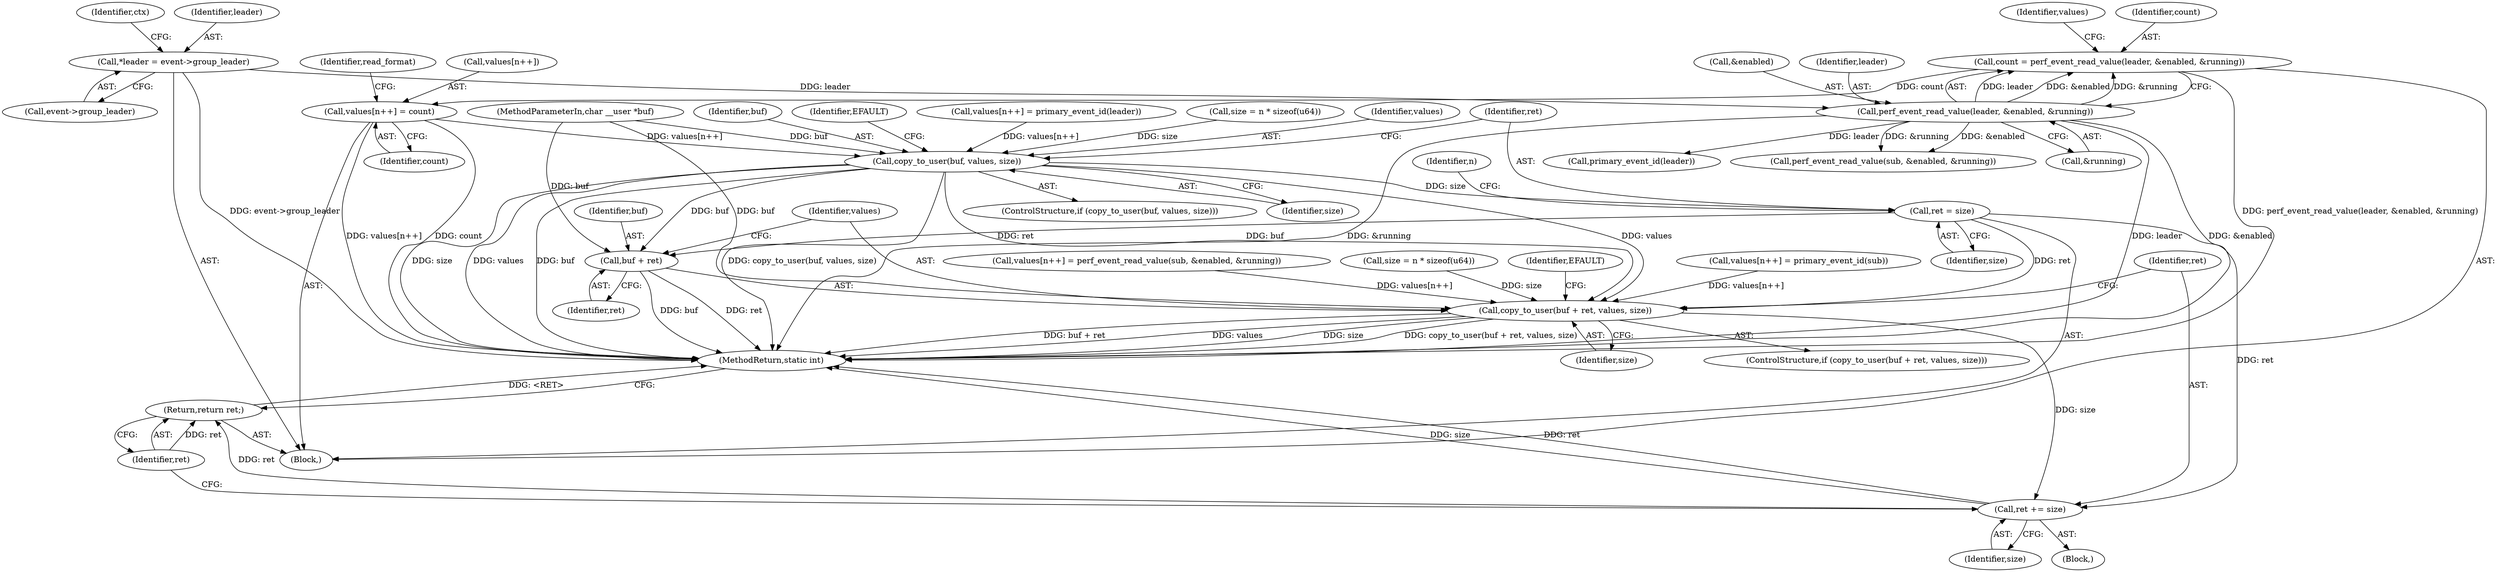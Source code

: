 digraph "0_linux_f63a8daa5812afef4f06c962351687e1ff9ccb2b_4@API" {
"1000136" [label="(Call,count = perf_event_read_value(leader, &enabled, &running))"];
"1000138" [label="(Call,perf_event_read_value(leader, &enabled, &running))"];
"1000106" [label="(Call,*leader = event->group_leader)"];
"1000174" [label="(Call,values[n++] = count)"];
"1000198" [label="(Call,copy_to_user(buf, values, size))"];
"1000205" [label="(Call,ret = size)"];
"1000241" [label="(Call,copy_to_user(buf + ret, values, size))"];
"1000251" [label="(Call,ret += size)"];
"1000254" [label="(Return,return ret;)"];
"1000242" [label="(Call,buf + ret)"];
"1000256" [label="(MethodReturn,static int)"];
"1000146" [label="(Identifier,values)"];
"1000242" [label="(Call,buf + ret)"];
"1000241" [label="(Call,copy_to_user(buf + ret, values, size))"];
"1000142" [label="(Call,&running)"];
"1000140" [label="(Call,&enabled)"];
"1000240" [label="(ControlStructure,if (copy_to_user(buf + ret, values, size)))"];
"1000212" [label="(Call,values[n++] = perf_event_read_value(sub, &enabled, &running))"];
"1000189" [label="(Call,primary_event_id(leader))"];
"1000137" [label="(Identifier,count)"];
"1000234" [label="(Call,size = n * sizeof(u64))"];
"1000244" [label="(Identifier,ret)"];
"1000199" [label="(Identifier,buf)"];
"1000175" [label="(Call,values[n++])"];
"1000206" [label="(Identifier,ret)"];
"1000197" [label="(ControlStructure,if (copy_to_user(buf, values, size)))"];
"1000245" [label="(Identifier,values)"];
"1000204" [label="(Identifier,EFAULT)"];
"1000250" [label="(Identifier,EFAULT)"];
"1000136" [label="(Call,count = perf_event_read_value(leader, &enabled, &running))"];
"1000114" [label="(Identifier,ctx)"];
"1000243" [label="(Identifier,buf)"];
"1000253" [label="(Identifier,size)"];
"1000198" [label="(Call,copy_to_user(buf, values, size))"];
"1000184" [label="(Call,values[n++] = primary_event_id(leader))"];
"1000138" [label="(Call,perf_event_read_value(leader, &enabled, &running))"];
"1000252" [label="(Identifier,ret)"];
"1000108" [label="(Call,event->group_leader)"];
"1000255" [label="(Identifier,ret)"];
"1000174" [label="(Call,values[n++] = count)"];
"1000227" [label="(Call,values[n++] = primary_event_id(sub))"];
"1000208" [label="(Block,)"];
"1000254" [label="(Return,return ret;)"];
"1000106" [label="(Call,*leader = event->group_leader)"];
"1000191" [label="(Call,size = n * sizeof(u64))"];
"1000207" [label="(Identifier,size)"];
"1000251" [label="(Call,ret += size)"];
"1000179" [label="(Identifier,count)"];
"1000246" [label="(Identifier,size)"];
"1000205" [label="(Call,ret = size)"];
"1000107" [label="(Identifier,leader)"];
"1000104" [label="(Block,)"];
"1000201" [label="(Identifier,size)"];
"1000139" [label="(Identifier,leader)"];
"1000200" [label="(Identifier,values)"];
"1000103" [label="(MethodParameterIn,char __user *buf)"];
"1000210" [label="(Identifier,n)"];
"1000217" [label="(Call,perf_event_read_value(sub, &enabled, &running))"];
"1000182" [label="(Identifier,read_format)"];
"1000136" -> "1000104"  [label="AST: "];
"1000136" -> "1000138"  [label="CFG: "];
"1000137" -> "1000136"  [label="AST: "];
"1000138" -> "1000136"  [label="AST: "];
"1000146" -> "1000136"  [label="CFG: "];
"1000136" -> "1000256"  [label="DDG: perf_event_read_value(leader, &enabled, &running)"];
"1000138" -> "1000136"  [label="DDG: leader"];
"1000138" -> "1000136"  [label="DDG: &enabled"];
"1000138" -> "1000136"  [label="DDG: &running"];
"1000136" -> "1000174"  [label="DDG: count"];
"1000138" -> "1000142"  [label="CFG: "];
"1000139" -> "1000138"  [label="AST: "];
"1000140" -> "1000138"  [label="AST: "];
"1000142" -> "1000138"  [label="AST: "];
"1000138" -> "1000256"  [label="DDG: &running"];
"1000138" -> "1000256"  [label="DDG: leader"];
"1000138" -> "1000256"  [label="DDG: &enabled"];
"1000106" -> "1000138"  [label="DDG: leader"];
"1000138" -> "1000189"  [label="DDG: leader"];
"1000138" -> "1000217"  [label="DDG: &enabled"];
"1000138" -> "1000217"  [label="DDG: &running"];
"1000106" -> "1000104"  [label="AST: "];
"1000106" -> "1000108"  [label="CFG: "];
"1000107" -> "1000106"  [label="AST: "];
"1000108" -> "1000106"  [label="AST: "];
"1000114" -> "1000106"  [label="CFG: "];
"1000106" -> "1000256"  [label="DDG: event->group_leader"];
"1000174" -> "1000104"  [label="AST: "];
"1000174" -> "1000179"  [label="CFG: "];
"1000175" -> "1000174"  [label="AST: "];
"1000179" -> "1000174"  [label="AST: "];
"1000182" -> "1000174"  [label="CFG: "];
"1000174" -> "1000256"  [label="DDG: count"];
"1000174" -> "1000256"  [label="DDG: values[n++]"];
"1000174" -> "1000198"  [label="DDG: values[n++]"];
"1000198" -> "1000197"  [label="AST: "];
"1000198" -> "1000201"  [label="CFG: "];
"1000199" -> "1000198"  [label="AST: "];
"1000200" -> "1000198"  [label="AST: "];
"1000201" -> "1000198"  [label="AST: "];
"1000204" -> "1000198"  [label="CFG: "];
"1000206" -> "1000198"  [label="CFG: "];
"1000198" -> "1000256"  [label="DDG: size"];
"1000198" -> "1000256"  [label="DDG: values"];
"1000198" -> "1000256"  [label="DDG: buf"];
"1000198" -> "1000256"  [label="DDG: copy_to_user(buf, values, size)"];
"1000103" -> "1000198"  [label="DDG: buf"];
"1000184" -> "1000198"  [label="DDG: values[n++]"];
"1000191" -> "1000198"  [label="DDG: size"];
"1000198" -> "1000205"  [label="DDG: size"];
"1000198" -> "1000241"  [label="DDG: buf"];
"1000198" -> "1000241"  [label="DDG: values"];
"1000198" -> "1000242"  [label="DDG: buf"];
"1000205" -> "1000104"  [label="AST: "];
"1000205" -> "1000207"  [label="CFG: "];
"1000206" -> "1000205"  [label="AST: "];
"1000207" -> "1000205"  [label="AST: "];
"1000210" -> "1000205"  [label="CFG: "];
"1000205" -> "1000241"  [label="DDG: ret"];
"1000205" -> "1000242"  [label="DDG: ret"];
"1000205" -> "1000251"  [label="DDG: ret"];
"1000241" -> "1000240"  [label="AST: "];
"1000241" -> "1000246"  [label="CFG: "];
"1000242" -> "1000241"  [label="AST: "];
"1000245" -> "1000241"  [label="AST: "];
"1000246" -> "1000241"  [label="AST: "];
"1000250" -> "1000241"  [label="CFG: "];
"1000252" -> "1000241"  [label="CFG: "];
"1000241" -> "1000256"  [label="DDG: buf + ret"];
"1000241" -> "1000256"  [label="DDG: values"];
"1000241" -> "1000256"  [label="DDG: size"];
"1000241" -> "1000256"  [label="DDG: copy_to_user(buf + ret, values, size)"];
"1000103" -> "1000241"  [label="DDG: buf"];
"1000227" -> "1000241"  [label="DDG: values[n++]"];
"1000212" -> "1000241"  [label="DDG: values[n++]"];
"1000234" -> "1000241"  [label="DDG: size"];
"1000241" -> "1000251"  [label="DDG: size"];
"1000251" -> "1000208"  [label="AST: "];
"1000251" -> "1000253"  [label="CFG: "];
"1000252" -> "1000251"  [label="AST: "];
"1000253" -> "1000251"  [label="AST: "];
"1000255" -> "1000251"  [label="CFG: "];
"1000251" -> "1000256"  [label="DDG: size"];
"1000251" -> "1000256"  [label="DDG: ret"];
"1000251" -> "1000254"  [label="DDG: ret"];
"1000254" -> "1000104"  [label="AST: "];
"1000254" -> "1000255"  [label="CFG: "];
"1000255" -> "1000254"  [label="AST: "];
"1000256" -> "1000254"  [label="CFG: "];
"1000254" -> "1000256"  [label="DDG: <RET>"];
"1000255" -> "1000254"  [label="DDG: ret"];
"1000242" -> "1000244"  [label="CFG: "];
"1000243" -> "1000242"  [label="AST: "];
"1000244" -> "1000242"  [label="AST: "];
"1000245" -> "1000242"  [label="CFG: "];
"1000242" -> "1000256"  [label="DDG: ret"];
"1000242" -> "1000256"  [label="DDG: buf"];
"1000103" -> "1000242"  [label="DDG: buf"];
}
